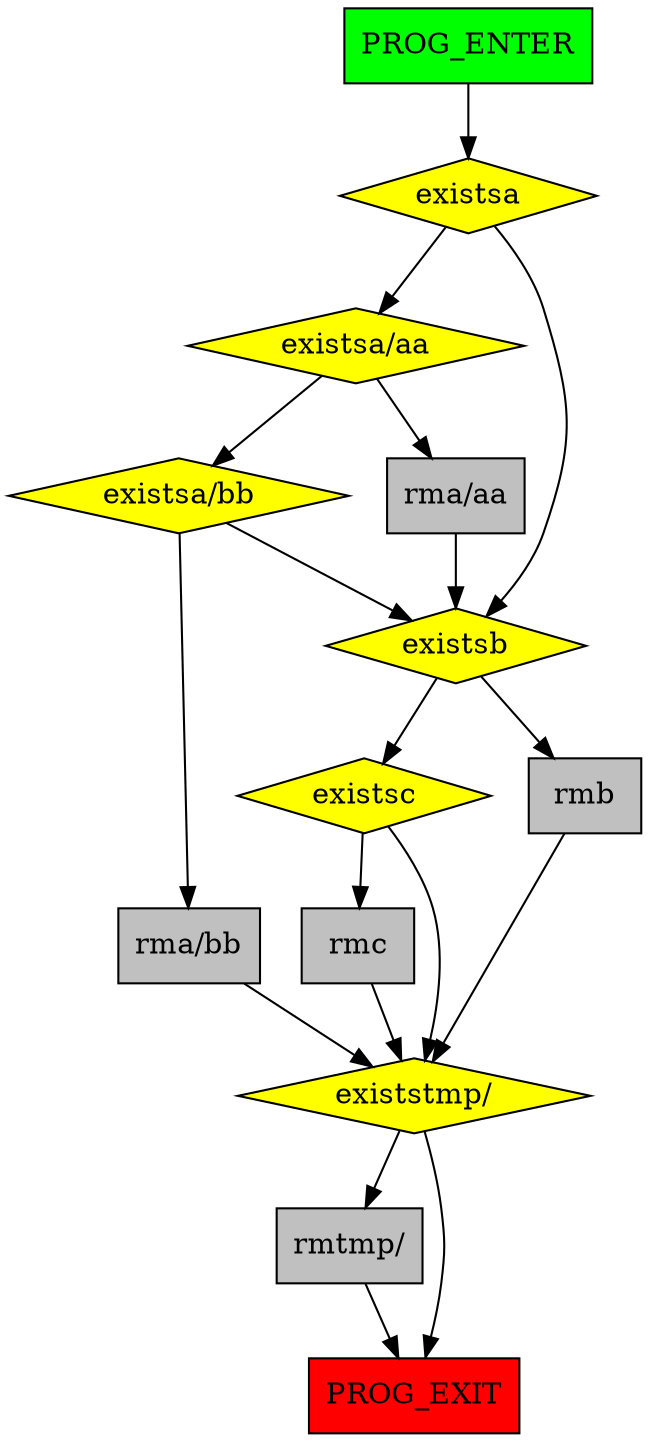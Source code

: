 digraph G {
    9[label="PROG_ENTER",shape=mbox,fillcolor=green,style=filled];
    10[label="existsa",shape=diamond,fillcolor=yellow,style=filled];
    11[label="existsa/aa",shape=diamond,fillcolor=yellow,style=filled];
    12[label="rma/aa",shape=box,fillcolor=gray,style=filled];
    15[label="existsb",shape=diamond,fillcolor=yellow,style=filled];
    16[label="rmb",shape=box,fillcolor=gray,style=filled];
    19[label="existstmp/",shape=diamond,fillcolor=yellow,style=filled];
    20[label="rmtmp/",shape=box,fillcolor=gray,style=filled];
    21[label="PROG_EXIT",shape=mbox,fillcolor=red,style=filled];
    17[label="existsc",shape=diamond,fillcolor=yellow,style=filled];
    18[label="rmc",shape=box,fillcolor=gray,style=filled];
    13[label="existsa/bb",shape=diamond,fillcolor=yellow,style=filled];
    14[label="rma/bb",shape=box,fillcolor=gray,style=filled];

    9 -> 10;
    10 -> 11;
    10 -> 15;
    11 -> 12;
    11 -> 13;
    12 -> 15;
    15 -> 16;
    15 -> 17;
    16 -> 19;
    19 -> 20;
    19 -> 21;
    20 -> 21;
    17 -> 18;
    17 -> 19;
    18 -> 19;
    13 -> 14;
    13 -> 15;
    14 -> 19;
}
